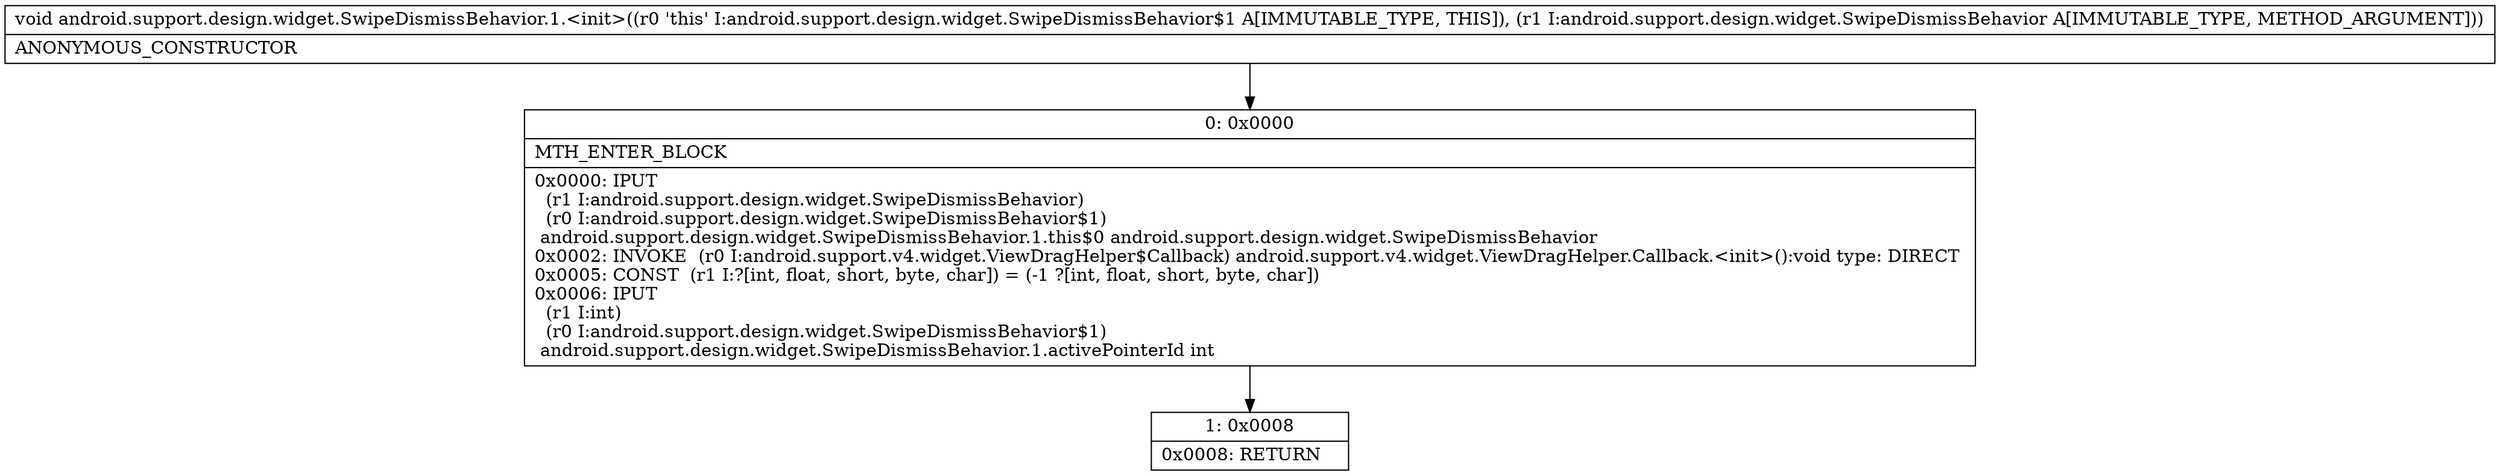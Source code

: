 digraph "CFG forandroid.support.design.widget.SwipeDismissBehavior.1.\<init\>(Landroid\/support\/design\/widget\/SwipeDismissBehavior;)V" {
Node_0 [shape=record,label="{0\:\ 0x0000|MTH_ENTER_BLOCK\l|0x0000: IPUT  \l  (r1 I:android.support.design.widget.SwipeDismissBehavior)\l  (r0 I:android.support.design.widget.SwipeDismissBehavior$1)\l android.support.design.widget.SwipeDismissBehavior.1.this$0 android.support.design.widget.SwipeDismissBehavior \l0x0002: INVOKE  (r0 I:android.support.v4.widget.ViewDragHelper$Callback) android.support.v4.widget.ViewDragHelper.Callback.\<init\>():void type: DIRECT \l0x0005: CONST  (r1 I:?[int, float, short, byte, char]) = (\-1 ?[int, float, short, byte, char]) \l0x0006: IPUT  \l  (r1 I:int)\l  (r0 I:android.support.design.widget.SwipeDismissBehavior$1)\l android.support.design.widget.SwipeDismissBehavior.1.activePointerId int \l}"];
Node_1 [shape=record,label="{1\:\ 0x0008|0x0008: RETURN   \l}"];
MethodNode[shape=record,label="{void android.support.design.widget.SwipeDismissBehavior.1.\<init\>((r0 'this' I:android.support.design.widget.SwipeDismissBehavior$1 A[IMMUTABLE_TYPE, THIS]), (r1 I:android.support.design.widget.SwipeDismissBehavior A[IMMUTABLE_TYPE, METHOD_ARGUMENT]))  | ANONYMOUS_CONSTRUCTOR\l}"];
MethodNode -> Node_0;
Node_0 -> Node_1;
}

